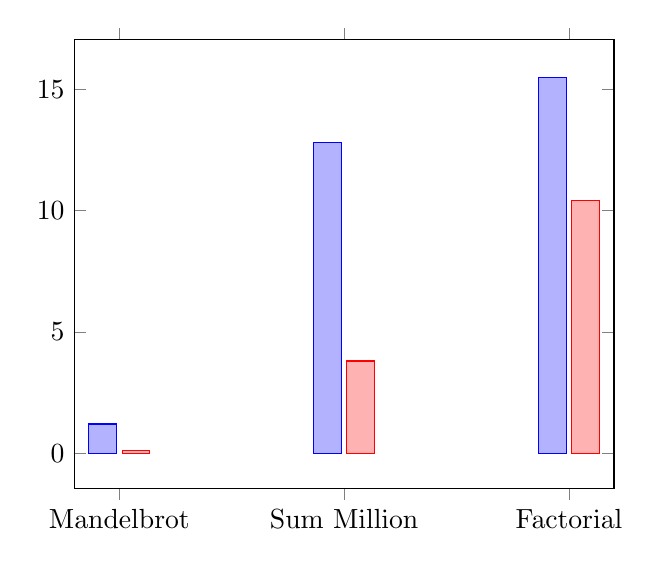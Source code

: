 \pgfplotstableread[row sep=\\,col sep=&]{
    Test        & Grace & Newspeak \\
    Sum Million & 12.8  & 3.8      \\
    Mandelbrot  & 1.2   & 0.1      \\
    Factorial    & 15.5  & 10.4     \\
}\mydata

\begin{tikzpicture}
    \begin{axis}[
            ybar,
            symbolic x coords={Mandelbrot,Sum Million,Factorial},
            xtick=data,
        ]
        \addplot table[x=Test,y=Grace]{\mydata};
        \addplot table[x=Test,y=Newspeak]{\mydata};
    \end{axis}
\end{tikzpicture}